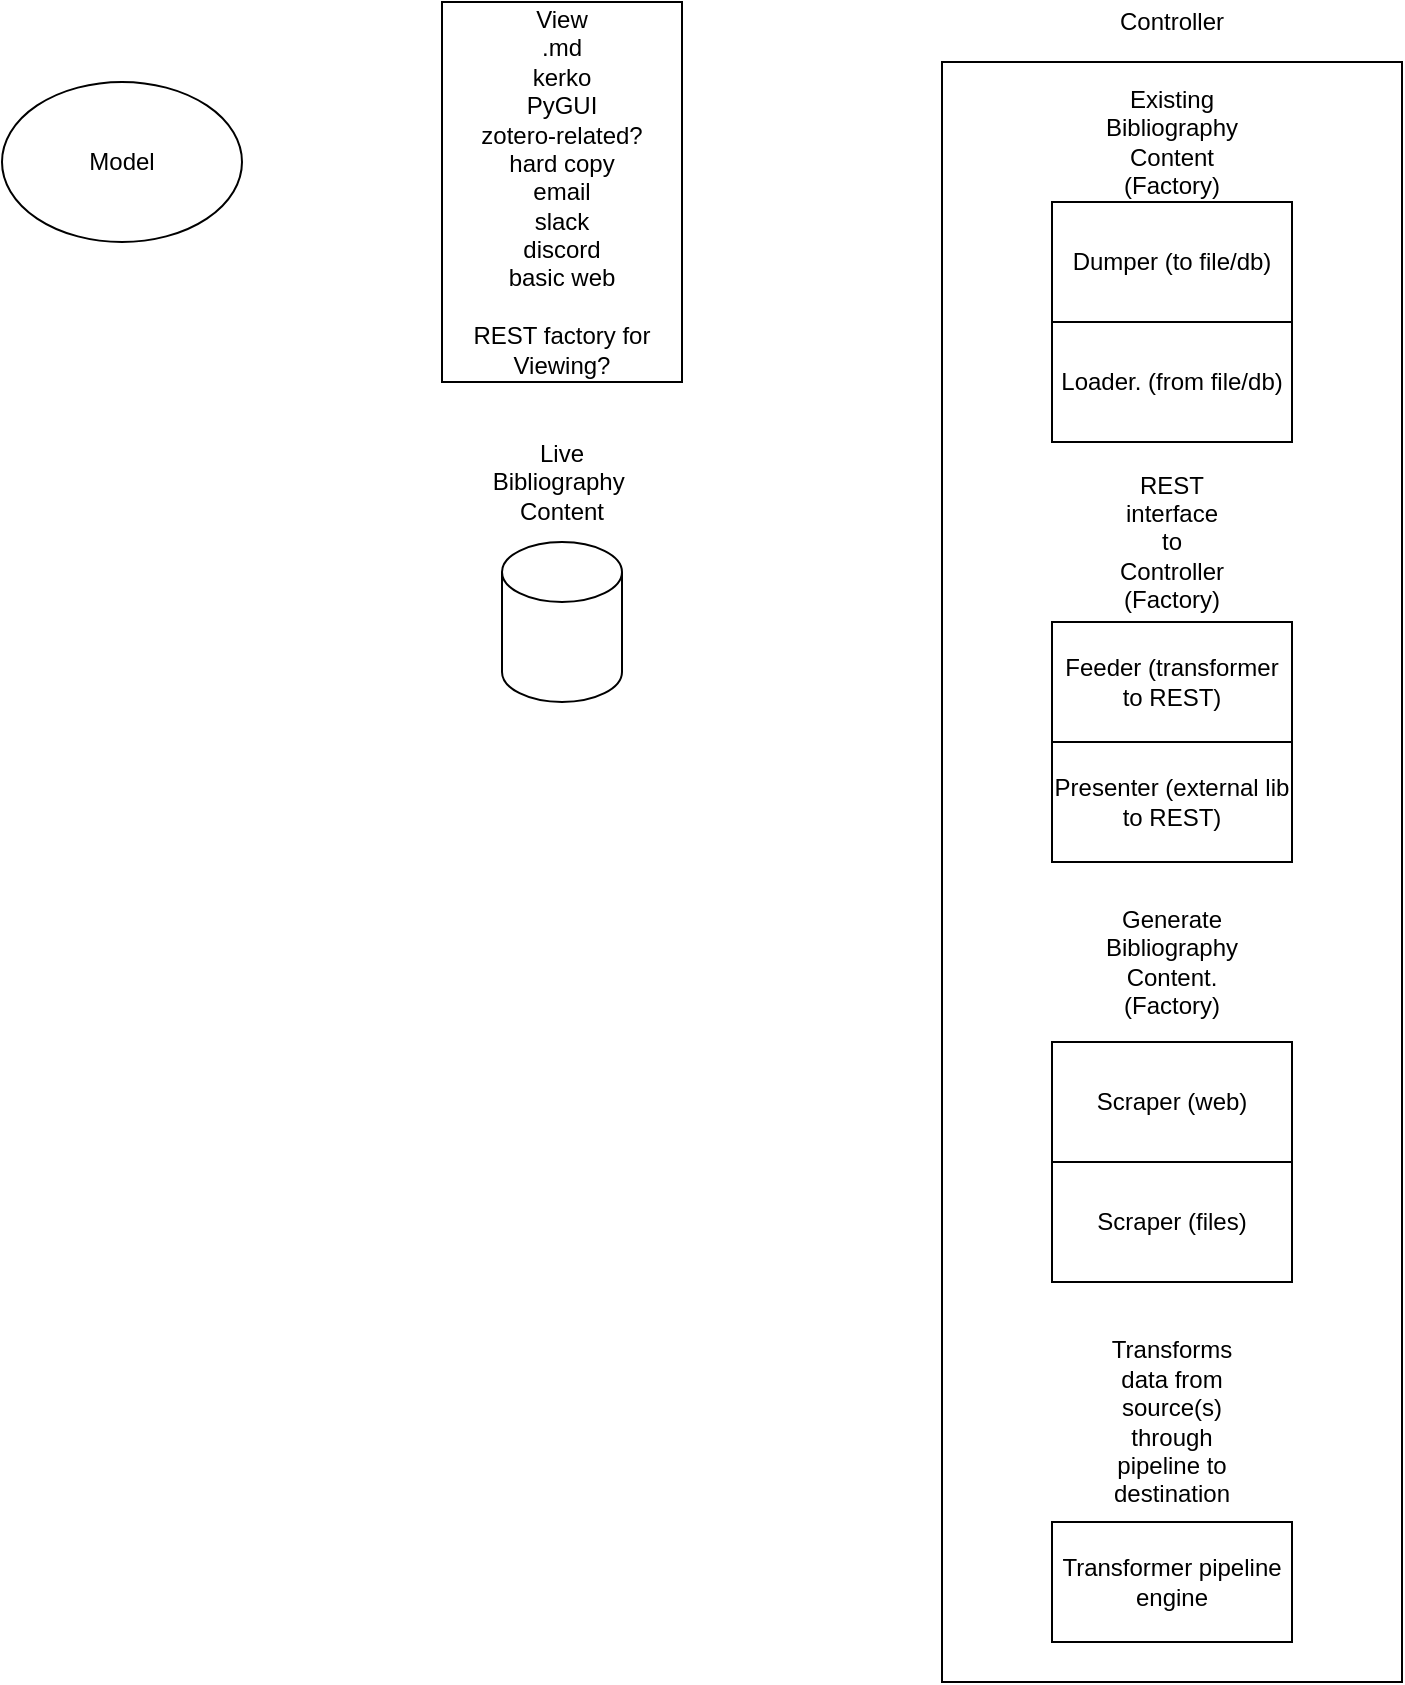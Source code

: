 <mxfile version="14.6.13" type="device"><diagram id="Vy3YUQKlJBG5KhhfOe8T" name="Page-1"><mxGraphModel dx="1106" dy="2103" grid="1" gridSize="10" guides="1" tooltips="1" connect="1" arrows="1" fold="1" page="1" pageScale="1" pageWidth="850" pageHeight="1100" math="0" shadow="0"><root><mxCell id="0"/><mxCell id="1" parent="0"/><mxCell id="0gRXI8WjEwRpEmeon7B3-2" value="Scraper (web)" style="rounded=0;whiteSpace=wrap;html=1;" parent="1" vertex="1"><mxGeometry x="585" y="450" width="120" height="60" as="geometry"/></mxCell><mxCell id="0gRXI8WjEwRpEmeon7B3-3" value="Dumper (to file/db)" style="rounded=0;whiteSpace=wrap;html=1;" parent="1" vertex="1"><mxGeometry x="585" y="30" width="120" height="60" as="geometry"/></mxCell><mxCell id="0gRXI8WjEwRpEmeon7B3-5" value="Presenter (external lib to REST)" style="rounded=0;whiteSpace=wrap;html=1;" parent="1" vertex="1"><mxGeometry x="585" y="300" width="120" height="60" as="geometry"/></mxCell><mxCell id="0gRXI8WjEwRpEmeon7B3-7" value="Model" style="ellipse;whiteSpace=wrap;html=1;" parent="1" vertex="1"><mxGeometry x="60" y="-30" width="120" height="80" as="geometry"/></mxCell><mxCell id="0gRXI8WjEwRpEmeon7B3-8" value="Transformer pipeline engine" style="rounded=0;whiteSpace=wrap;html=1;" parent="1" vertex="1"><mxGeometry x="585" y="690" width="120" height="60" as="geometry"/></mxCell><mxCell id="0gRXI8WjEwRpEmeon7B3-9" value="Feeder (transformer to REST)" style="rounded=0;whiteSpace=wrap;html=1;" parent="1" vertex="1"><mxGeometry x="585" y="240" width="120" height="60" as="geometry"/></mxCell><mxCell id="0gRXI8WjEwRpEmeon7B3-10" value="Loader. (from file/db)" style="rounded=0;whiteSpace=wrap;html=1;" parent="1" vertex="1"><mxGeometry x="585" y="90" width="120" height="60" as="geometry"/></mxCell><mxCell id="0gRXI8WjEwRpEmeon7B3-12" value="Scraper (files)" style="rounded=0;whiteSpace=wrap;html=1;" parent="1" vertex="1"><mxGeometry x="585" y="510" width="120" height="60" as="geometry"/></mxCell><mxCell id="0gRXI8WjEwRpEmeon7B3-13" value="View&lt;br&gt;.md&lt;br&gt;kerko&lt;br&gt;PyGUI&lt;br&gt;zotero-related?&lt;br&gt;hard copy&lt;br&gt;email&lt;br&gt;slack&lt;br&gt;discord&lt;br&gt;basic web&lt;br&gt;&lt;br&gt;REST factory for Viewing?" style="rounded=0;whiteSpace=wrap;html=1;" parent="1" vertex="1"><mxGeometry x="280" y="-70" width="120" height="190" as="geometry"/></mxCell><mxCell id="izm6zaSS-EjYWaHdgHKs-1" value="Existing&lt;br&gt;Bibliography Content (Factory)" style="text;html=1;strokeColor=none;fillColor=none;align=center;verticalAlign=middle;whiteSpace=wrap;rounded=0;" vertex="1" parent="1"><mxGeometry x="625" y="-10" width="40" height="20" as="geometry"/></mxCell><mxCell id="izm6zaSS-EjYWaHdgHKs-2" value="Generate&lt;br&gt;Bibliography&lt;br&gt;Content. (Factory)" style="text;html=1;strokeColor=none;fillColor=none;align=center;verticalAlign=middle;whiteSpace=wrap;rounded=0;" vertex="1" parent="1"><mxGeometry x="625" y="400" width="40" height="20" as="geometry"/></mxCell><mxCell id="izm6zaSS-EjYWaHdgHKs-3" value="" style="shape=cylinder3;whiteSpace=wrap;html=1;boundedLbl=1;backgroundOutline=1;size=15;" vertex="1" parent="1"><mxGeometry x="310" y="200" width="60" height="80" as="geometry"/></mxCell><mxCell id="izm6zaSS-EjYWaHdgHKs-5" value="REST interface to Controller (Factory)" style="text;html=1;strokeColor=none;fillColor=none;align=center;verticalAlign=middle;whiteSpace=wrap;rounded=0;" vertex="1" parent="1"><mxGeometry x="625" y="190" width="40" height="20" as="geometry"/></mxCell><mxCell id="izm6zaSS-EjYWaHdgHKs-6" value="Transforms data from source(s) through pipeline to destination" style="text;html=1;strokeColor=none;fillColor=none;align=center;verticalAlign=middle;whiteSpace=wrap;rounded=0;" vertex="1" parent="1"><mxGeometry x="625" y="630" width="40" height="20" as="geometry"/></mxCell><mxCell id="izm6zaSS-EjYWaHdgHKs-7" value="" style="rounded=0;whiteSpace=wrap;html=1;fillColor=none;" vertex="1" parent="1"><mxGeometry x="530" y="-40" width="230" height="810" as="geometry"/></mxCell><mxCell id="izm6zaSS-EjYWaHdgHKs-13" value="Live Bibliography&amp;nbsp;&lt;br&gt;Content" style="text;html=1;strokeColor=none;fillColor=none;align=center;verticalAlign=middle;whiteSpace=wrap;rounded=0;" vertex="1" parent="1"><mxGeometry x="320" y="160" width="40" height="20" as="geometry"/></mxCell><mxCell id="izm6zaSS-EjYWaHdgHKs-18" value="Controller" style="text;html=1;strokeColor=none;fillColor=none;align=center;verticalAlign=middle;whiteSpace=wrap;rounded=0;" vertex="1" parent="1"><mxGeometry x="625" y="-70" width="40" height="20" as="geometry"/></mxCell></root></mxGraphModel></diagram></mxfile>